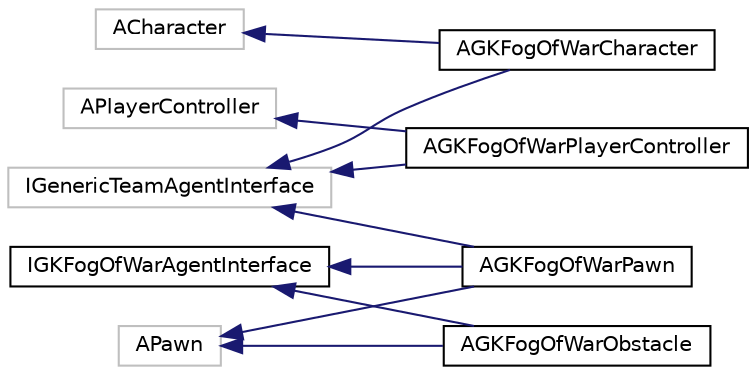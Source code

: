 digraph "Graphical Class Hierarchy"
{
 // LATEX_PDF_SIZE
  edge [fontname="Helvetica",fontsize="10",labelfontname="Helvetica",labelfontsize="10"];
  node [fontname="Helvetica",fontsize="10",shape=record];
  rankdir="LR";
  Node0 [label="ACharacter",height=0.2,width=0.4,color="grey75", fillcolor="white", style="filled",tooltip=" "];
  Node0 -> Node1 [dir="back",color="midnightblue",fontsize="10",style="solid",fontname="Helvetica"];
  Node1 [label="AGKFogOfWarCharacter",height=0.2,width=0.4,color="black", fillcolor="white", style="filled",URL="$classAGKFogOfWarCharacter.html",tooltip=" "];
  Node4 [label="APawn",height=0.2,width=0.4,color="grey75", fillcolor="white", style="filled",tooltip=" "];
  Node4 -> Node5 [dir="back",color="midnightblue",fontsize="10",style="solid",fontname="Helvetica"];
  Node5 [label="AGKFogOfWarObstacle",height=0.2,width=0.4,color="black", fillcolor="white", style="filled",URL="$classAGKFogOfWarObstacle.html",tooltip=" "];
  Node4 -> Node3 [dir="back",color="midnightblue",fontsize="10",style="solid",fontname="Helvetica"];
  Node3 [label="AGKFogOfWarPawn",height=0.2,width=0.4,color="black", fillcolor="white", style="filled",URL="$classAGKFogOfWarPawn.html",tooltip=" "];
  Node8 [label="APlayerController",height=0.2,width=0.4,color="grey75", fillcolor="white", style="filled",tooltip=" "];
  Node8 -> Node7 [dir="back",color="midnightblue",fontsize="10",style="solid",fontname="Helvetica"];
  Node7 [label="AGKFogOfWarPlayerController",height=0.2,width=0.4,color="black", fillcolor="white", style="filled",URL="$classAGKFogOfWarPlayerController.html",tooltip=" "];
  Node2 [label="IGenericTeamAgentInterface",height=0.2,width=0.4,color="grey75", fillcolor="white", style="filled",tooltip=" "];
  Node2 -> Node1 [dir="back",color="midnightblue",fontsize="10",style="solid",fontname="Helvetica"];
  Node2 -> Node3 [dir="back",color="midnightblue",fontsize="10",style="solid",fontname="Helvetica"];
  Node2 -> Node7 [dir="back",color="midnightblue",fontsize="10",style="solid",fontname="Helvetica"];
  Node6 [label="IGKFogOfWarAgentInterface",height=0.2,width=0.4,color="black", fillcolor="white", style="filled",URL="$classIGKFogOfWarAgentInterface.html",tooltip=" "];
  Node6 -> Node5 [dir="back",color="midnightblue",fontsize="10",style="solid",fontname="Helvetica"];
  Node6 -> Node3 [dir="back",color="midnightblue",fontsize="10",style="solid",fontname="Helvetica"];
}
